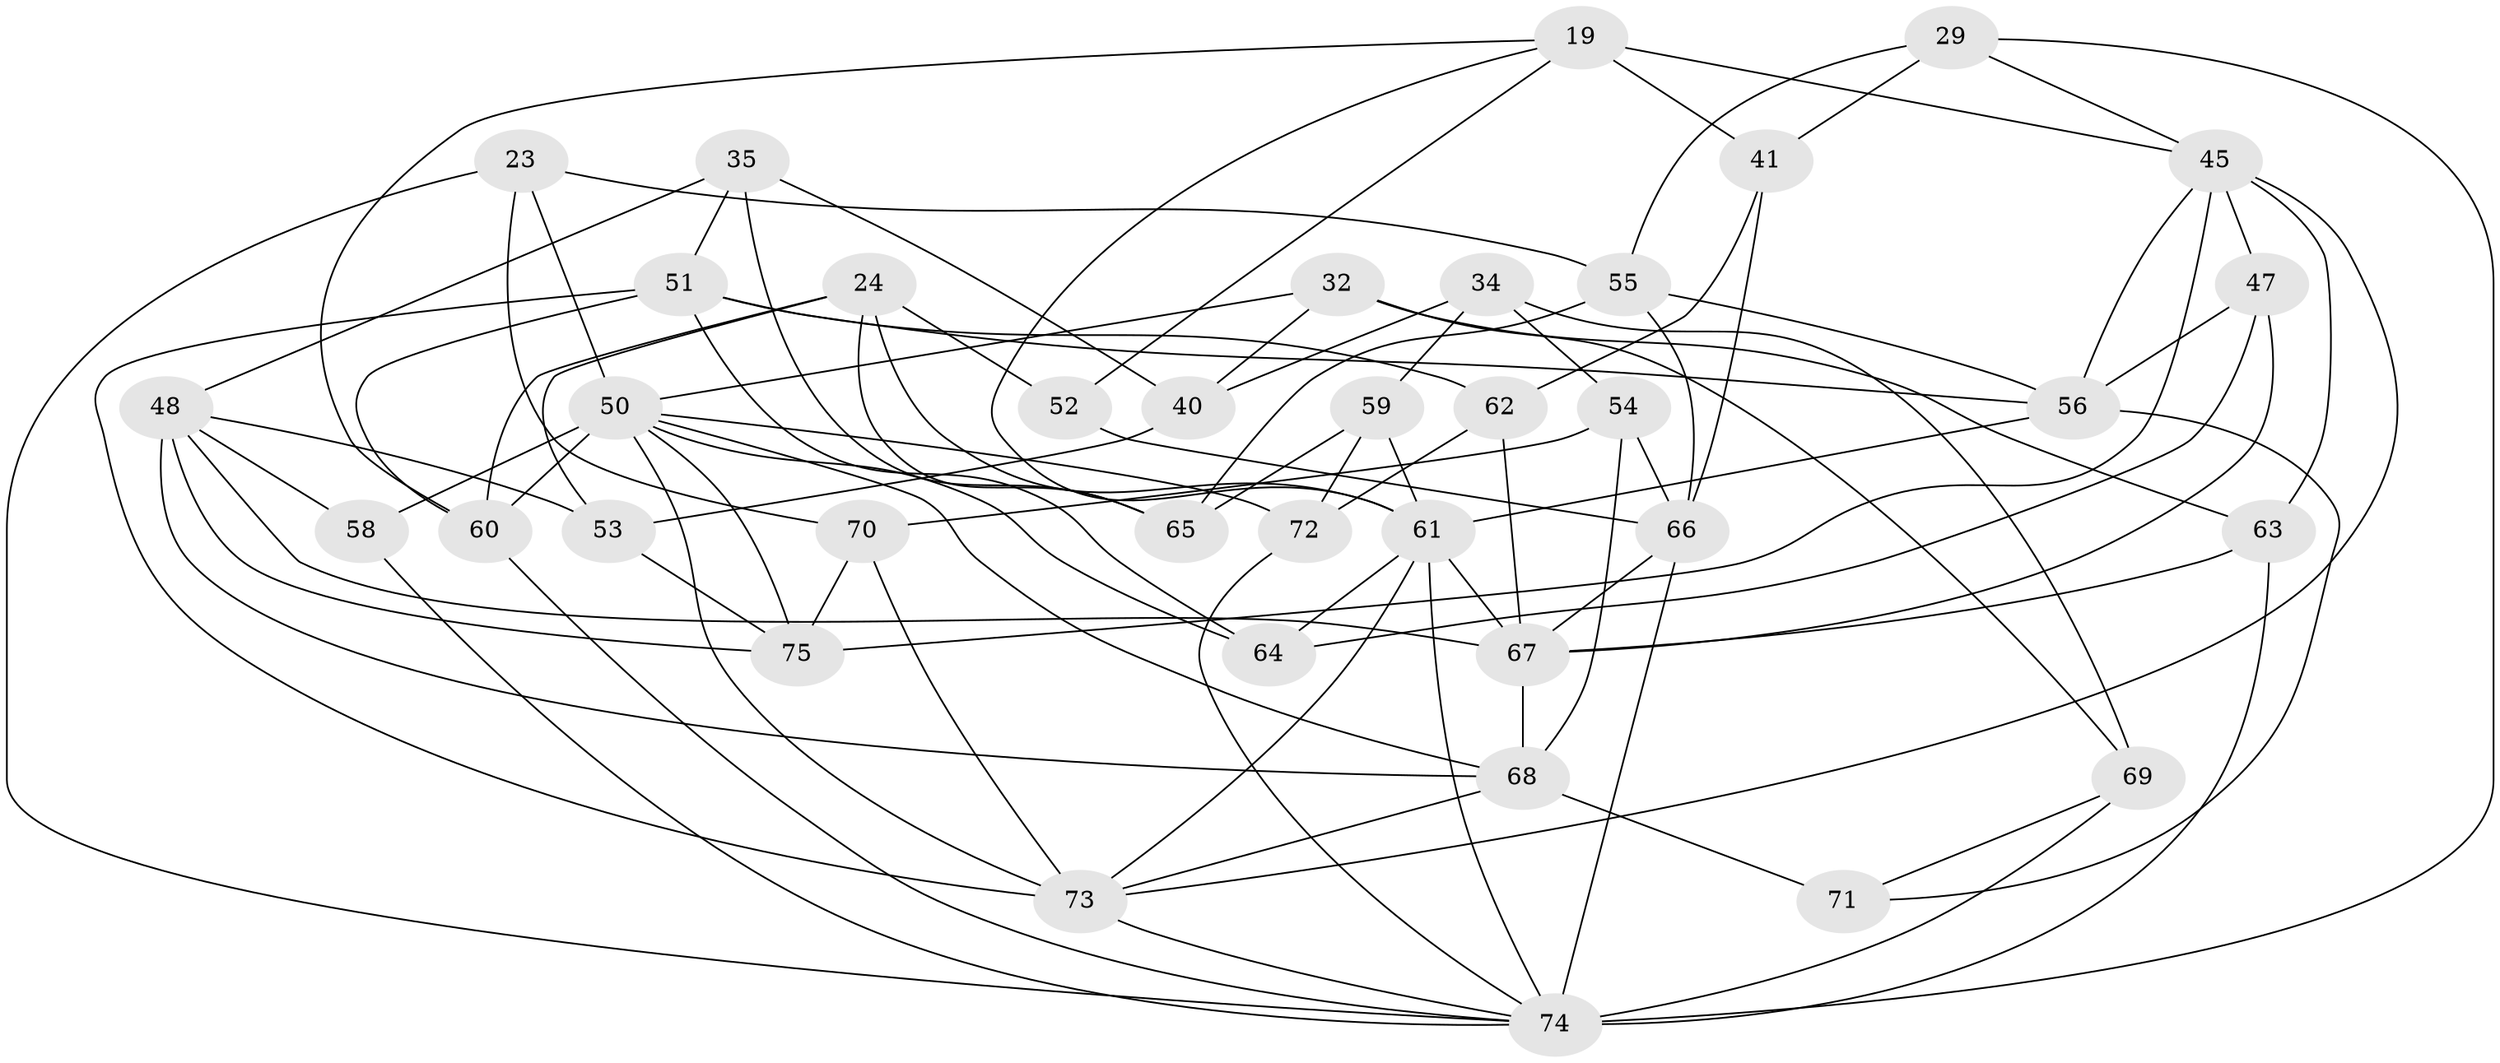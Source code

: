// original degree distribution, {4: 1.0}
// Generated by graph-tools (version 1.1) at 2025/57/03/09/25 04:57:50]
// undirected, 37 vertices, 92 edges
graph export_dot {
graph [start="1"]
  node [color=gray90,style=filled];
  19 [super="+1"];
  23;
  24 [super="+7"];
  29;
  32;
  34;
  35;
  40;
  41;
  45 [super="+3+44"];
  47;
  48 [super="+28"];
  50 [super="+31+38"];
  51 [super="+27"];
  52;
  53;
  54;
  55 [super="+36"];
  56 [super="+2+43"];
  58;
  59;
  60 [super="+39"];
  61 [super="+4+5+15"];
  62;
  63 [super="+42"];
  64 [super="+8"];
  65;
  66 [super="+20+57"];
  67 [super="+17"];
  68 [super="+49"];
  69;
  70 [super="+26"];
  71;
  72;
  73 [super="+10+22"];
  74 [super="+18+11+46+37"];
  75 [super="+33"];
  19 -- 52;
  19 -- 45 [weight=2];
  19 -- 41;
  19 -- 60;
  19 -- 61;
  23 -- 70;
  23 -- 50;
  23 -- 55;
  23 -- 74;
  24 -- 52;
  24 -- 65;
  24 -- 60 [weight=2];
  24 -- 53;
  24 -- 61;
  29 -- 41;
  29 -- 74;
  29 -- 55;
  29 -- 45;
  32 -- 69;
  32 -- 40;
  32 -- 63;
  32 -- 50;
  34 -- 69;
  34 -- 59;
  34 -- 40;
  34 -- 54;
  35 -- 51;
  35 -- 40;
  35 -- 65;
  35 -- 48;
  40 -- 53;
  41 -- 62;
  41 -- 66;
  45 -- 73 [weight=2];
  45 -- 56;
  45 -- 63 [weight=2];
  45 -- 75;
  45 -- 47;
  47 -- 56;
  47 -- 64;
  47 -- 67;
  48 -- 53;
  48 -- 58;
  48 -- 68;
  48 -- 67;
  48 -- 75;
  50 -- 58 [weight=2];
  50 -- 64 [weight=2];
  50 -- 73 [weight=2];
  50 -- 68;
  50 -- 72;
  50 -- 75;
  50 -- 60;
  51 -- 62;
  51 -- 56;
  51 -- 64;
  51 -- 73;
  51 -- 60;
  52 -- 66 [weight=2];
  53 -- 75;
  54 -- 66;
  54 -- 68;
  54 -- 70;
  55 -- 56 [weight=2];
  55 -- 65;
  55 -- 66;
  56 -- 61 [weight=2];
  56 -- 71;
  58 -- 74;
  59 -- 61;
  59 -- 72;
  59 -- 65;
  60 -- 74;
  61 -- 67;
  61 -- 64 [weight=2];
  61 -- 73;
  61 -- 74;
  62 -- 72;
  62 -- 67;
  63 -- 74 [weight=2];
  63 -- 67;
  66 -- 67 [weight=2];
  66 -- 74 [weight=3];
  67 -- 68;
  68 -- 73 [weight=2];
  68 -- 71 [weight=2];
  69 -- 71;
  69 -- 74;
  70 -- 73 [weight=2];
  70 -- 75 [weight=2];
  72 -- 74;
  73 -- 74 [weight=2];
}
